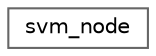 digraph "Graphical Class Hierarchy"
{
 // LATEX_PDF_SIZE
  bgcolor="transparent";
  edge [fontname=Helvetica,fontsize=10,labelfontname=Helvetica,labelfontsize=10];
  node [fontname=Helvetica,fontsize=10,shape=box,height=0.2,width=0.4];
  rankdir="LR";
  Node0 [id="Node000000",label="svm_node",height=0.2,width=0.4,color="grey40", fillcolor="white", style="filled",URL="$d2/d90/structsvm__node.html",tooltip=" "];
}
